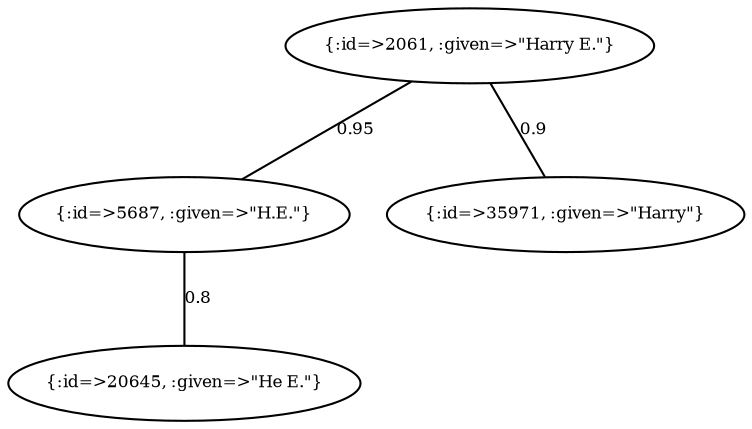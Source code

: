 graph Collector__WeightedGraph {
    "{:id=>2061, :given=>\"Harry E.\"}" [
        fontsize = 8,
        label = "{:id=>2061, :given=>\"Harry E.\"}"
    ]

    "{:id=>5687, :given=>\"H.E.\"}" [
        fontsize = 8,
        label = "{:id=>5687, :given=>\"H.E.\"}"
    ]

    "{:id=>20645, :given=>\"He E.\"}" [
        fontsize = 8,
        label = "{:id=>20645, :given=>\"He E.\"}"
    ]

    "{:id=>35971, :given=>\"Harry\"}" [
        fontsize = 8,
        label = "{:id=>35971, :given=>\"Harry\"}"
    ]

    "{:id=>2061, :given=>\"Harry E.\"}" -- "{:id=>5687, :given=>\"H.E.\"}" [
        fontsize = 8,
        label = 0.95
    ]

    "{:id=>2061, :given=>\"Harry E.\"}" -- "{:id=>35971, :given=>\"Harry\"}" [
        fontsize = 8,
        label = 0.9
    ]

    "{:id=>5687, :given=>\"H.E.\"}" -- "{:id=>20645, :given=>\"He E.\"}" [
        fontsize = 8,
        label = 0.8
    ]
}
